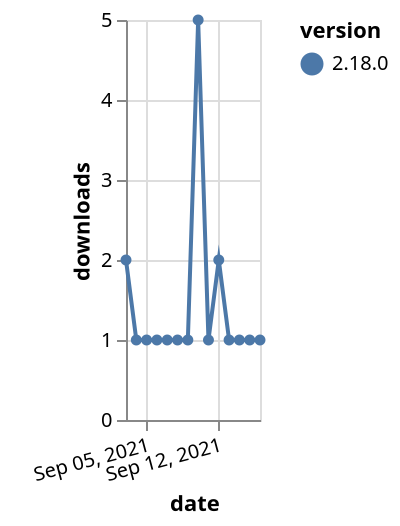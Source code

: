 {"$schema": "https://vega.github.io/schema/vega-lite/v5.json", "description": "A simple bar chart with embedded data.", "data": {"values": [{"date": "2021-09-03", "total": 504, "delta": 2, "version": "2.18.0"}, {"date": "2021-09-04", "total": 505, "delta": 1, "version": "2.18.0"}, {"date": "2021-09-05", "total": 506, "delta": 1, "version": "2.18.0"}, {"date": "2021-09-06", "total": 507, "delta": 1, "version": "2.18.0"}, {"date": "2021-09-07", "total": 508, "delta": 1, "version": "2.18.0"}, {"date": "2021-09-08", "total": 509, "delta": 1, "version": "2.18.0"}, {"date": "2021-09-09", "total": 510, "delta": 1, "version": "2.18.0"}, {"date": "2021-09-10", "total": 515, "delta": 5, "version": "2.18.0"}, {"date": "2021-09-11", "total": 516, "delta": 1, "version": "2.18.0"}, {"date": "2021-09-12", "total": 518, "delta": 2, "version": "2.18.0"}, {"date": "2021-09-13", "total": 519, "delta": 1, "version": "2.18.0"}, {"date": "2021-09-14", "total": 520, "delta": 1, "version": "2.18.0"}, {"date": "2021-09-15", "total": 521, "delta": 1, "version": "2.18.0"}, {"date": "2021-09-16", "total": 522, "delta": 1, "version": "2.18.0"}]}, "width": "container", "mark": {"type": "line", "point": {"filled": true}}, "encoding": {"x": {"field": "date", "type": "temporal", "timeUnit": "yearmonthdate", "title": "date", "axis": {"labelAngle": -15}}, "y": {"field": "delta", "type": "quantitative", "title": "downloads"}, "color": {"field": "version", "type": "nominal"}, "tooltip": {"field": "delta"}}}